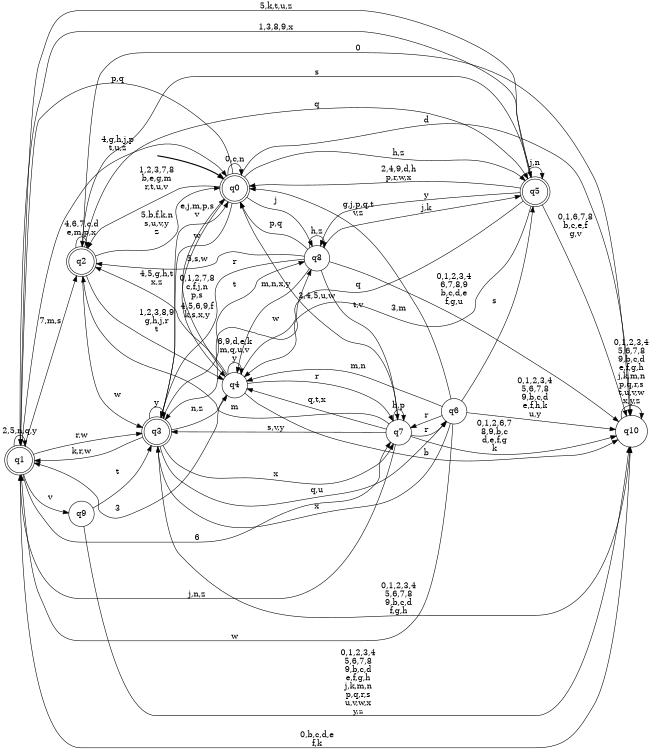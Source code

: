digraph BlueStar {
__start0 [style = invis, shape = none, label = "", width = 0, height = 0];

rankdir=LR;
size="8,5";

s0 [style="rounded,filled", color="black", fillcolor="white" shape="doublecircle", label="q0"];
s1 [style="rounded,filled", color="black", fillcolor="white" shape="doublecircle", label="q1"];
s2 [style="rounded,filled", color="black", fillcolor="white" shape="doublecircle", label="q2"];
s3 [style="rounded,filled", color="black", fillcolor="white" shape="doublecircle", label="q3"];
s4 [style="filled", color="black", fillcolor="white" shape="circle", label="q4"];
s5 [style="rounded,filled", color="black", fillcolor="white" shape="doublecircle", label="q5"];
s6 [style="filled", color="black", fillcolor="white" shape="circle", label="q6"];
s7 [style="filled", color="black", fillcolor="white" shape="circle", label="q7"];
s8 [style="filled", color="black", fillcolor="white" shape="circle", label="q8"];
s9 [style="filled", color="black", fillcolor="white" shape="circle", label="q9"];
s10 [style="filled", color="black", fillcolor="white" shape="circle", label="q10"];
subgraph cluster_main { 
	graph [pad=".75", ranksep="0.15", nodesep="0.15"];
	 style=invis; 
	__start0 -> s0 [penwidth=2];
}
s0 -> s0 [label="0,c,n"];
s0 -> s1 [label="p,q"];
s0 -> s2 [label="1,2,3,7,8\nb,e,g,m\nr,t,u,v"];
s0 -> s3 [label="w"];
s0 -> s4 [label="4,5,6,9,f\nk,s,x,y"];
s0 -> s5 [label="h,z"];
s0 -> s8 [label="j"];
s0 -> s10 [label="d"];
s1 -> s0 [label="4,g,h,j,p\nt,u,z"];
s1 -> s1 [label="2,5,n,q,y"];
s1 -> s2 [label="7,m,s"];
s1 -> s3 [label="r,w"];
s1 -> s5 [label="1,3,8,9,x"];
s1 -> s7 [label="6"];
s1 -> s9 [label="v"];
s1 -> s10 [label="0,b,c,d,e\nf,k"];
s2 -> s0 [label="5,b,f,k,n\ns,u,v,y\nz"];
s2 -> s2 [label="4,6,7,c,d\ne,m,p,x"];
s2 -> s3 [label="w"];
s2 -> s4 [label="1,2,3,8,9\ng,h,j,r\nt"];
s2 -> s5 [label="q"];
s2 -> s10 [label="0"];
s3 -> s0 [label="e,j,m,p,s\nv"];
s3 -> s1 [label="k,r,w"];
s3 -> s3 [label="y"];
s3 -> s4 [label="n,z"];
s3 -> s6 [label="q,u"];
s3 -> s7 [label="x"];
s3 -> s8 [label="t"];
s3 -> s10 [label="0,1,2,3,4\n5,6,7,8\n9,b,c,d\nf,g,h"];
s4 -> s0 [label="0,1,2,7,8\nc,f,j,n\np,s"];
s4 -> s1 [label="3"];
s4 -> s2 [label="4,5,g,h,t\nx,z"];
s4 -> s4 [label="6,9,d,e,k\nm,q,u,v\ny"];
s4 -> s7 [label="r"];
s4 -> s8 [label="w"];
s4 -> s10 [label="b"];
s5 -> s0 [label="2,4,9,d,h\np,r,w,x"];
s5 -> s1 [label="5,k,t,u,z"];
s5 -> s2 [label="s"];
s5 -> s3 [label="q"];
s5 -> s4 [label="3,m"];
s5 -> s5 [label="j,n"];
s5 -> s8 [label="y"];
s5 -> s10 [label="0,1,6,7,8\nb,c,e,f\ng,v"];
s6 -> s0 [label="g,j,p,q,t\nv,z"];
s6 -> s1 [label="w"];
s6 -> s3 [label="x"];
s6 -> s4 [label="m,n"];
s6 -> s5 [label="s"];
s6 -> s7 [label="r"];
s6 -> s10 [label="0,1,2,3,4\n5,6,7,8\n9,b,c,d\ne,f,h,k\nu,y"];
s7 -> s0 [label="3,4,5,u,w"];
s7 -> s1 [label="j,n,z"];
s7 -> s2 [label="m"];
s7 -> s3 [label="s,v,y"];
s7 -> s4 [label="q,t,x"];
s7 -> s6 [label="r"];
s7 -> s7 [label="h,p"];
s7 -> s10 [label="0,1,2,6,7\n8,9,b,c\nd,e,f,g\nk"];
s8 -> s0 [label="p,q"];
s8 -> s2 [label="5,s,w"];
s8 -> s3 [label="r"];
s8 -> s4 [label="m,n,x,y"];
s8 -> s5 [label="j,k"];
s8 -> s7 [label="t,v"];
s8 -> s8 [label="h,z"];
s8 -> s10 [label="0,1,2,3,4\n6,7,8,9\nb,c,d,e\nf,g,u"];
s9 -> s3 [label="t"];
s9 -> s10 [label="0,1,2,3,4\n5,6,7,8\n9,b,c,d\ne,f,g,h\nj,k,m,n\np,q,r,s\nu,v,w,x\ny,z"];
s10 -> s10 [label="0,1,2,3,4\n5,6,7,8\n9,b,c,d\ne,f,g,h\nj,k,m,n\np,q,r,s\nt,u,v,w\nx,y,z"];

}